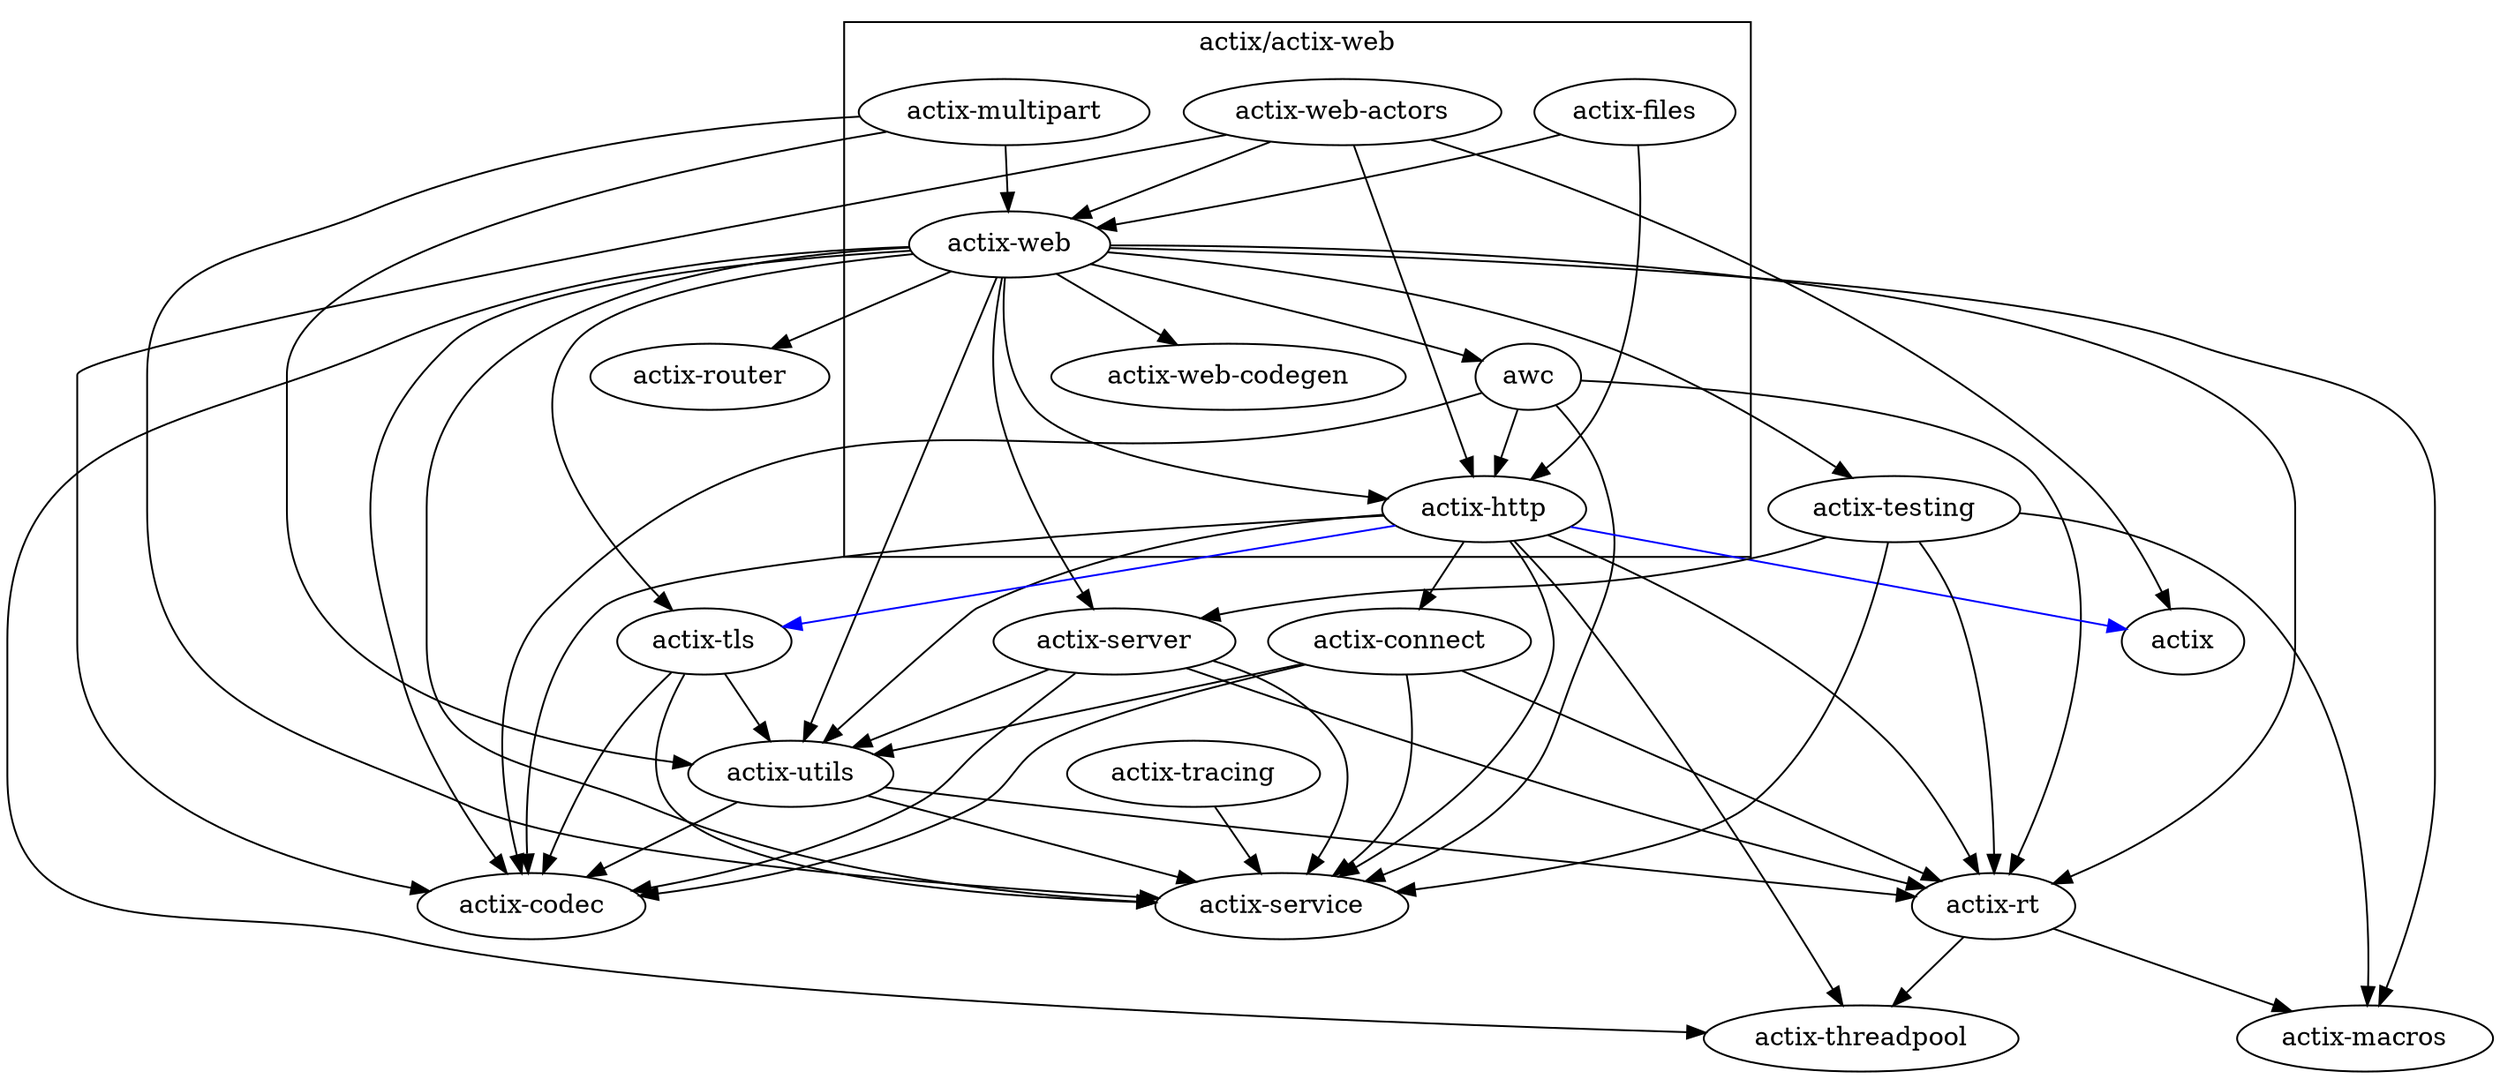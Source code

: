 digraph {
    subgraph cluster_web {
        label="actix/actix-web"
        "awc"
        "actix-web"
        "actix-files"
        "actix-http"
        "actix-multipart"
        "actix-web-actors"
        "actix-web-codegen"
    }

    "actix-web" -> { "actix-codec" "actix-service" "actix-utils" "actix-router" "actix-rt" "actix-server" "actix-testing" "actix-macros" "actix-threadpool" "actix-tls" "actix-web-codegen" "actix-http" "awc" }
    "awc" -> { "actix-codec" "actix-service" "actix-http" "actix-rt" }
    "actix-web-actors" -> { "actix" "actix-web" "actix-http" "actix-codec" }
    "actix-multipart" -> { "actix-web" "actix-service" "actix-utils" }
    "actix-http" -> { "actix-service" "actix-codec" "actix-connect" "actix-utils" "actix-rt" "actix-threadpool" }
    "actix-http" -> { "actix" "actix-tls" }[color=blue] // optional
    "actix-files" -> { "actix-web" "actix-http" }

    // net

    "actix-utils" -> { "actix-service" "actix-rt" "actix-codec" }
    "actix-tracing" -> { "actix-service" }
    "actix-tls" -> { "actix-service" "actix-codec" "actix-utils" }
    "actix-testing" -> { "actix-rt" "actix-macros" "actix-server" "actix-service" }
    "actix-server" -> { "actix-service" "actix-rt" "actix-codec" "actix-utils" }
    "actix-rt" -> { "actix-macros" "actix-threadpool" }
    "actix-connect" -> { "actix-service" "actix-codec" "actix-utils" "actix-rt" }
}
